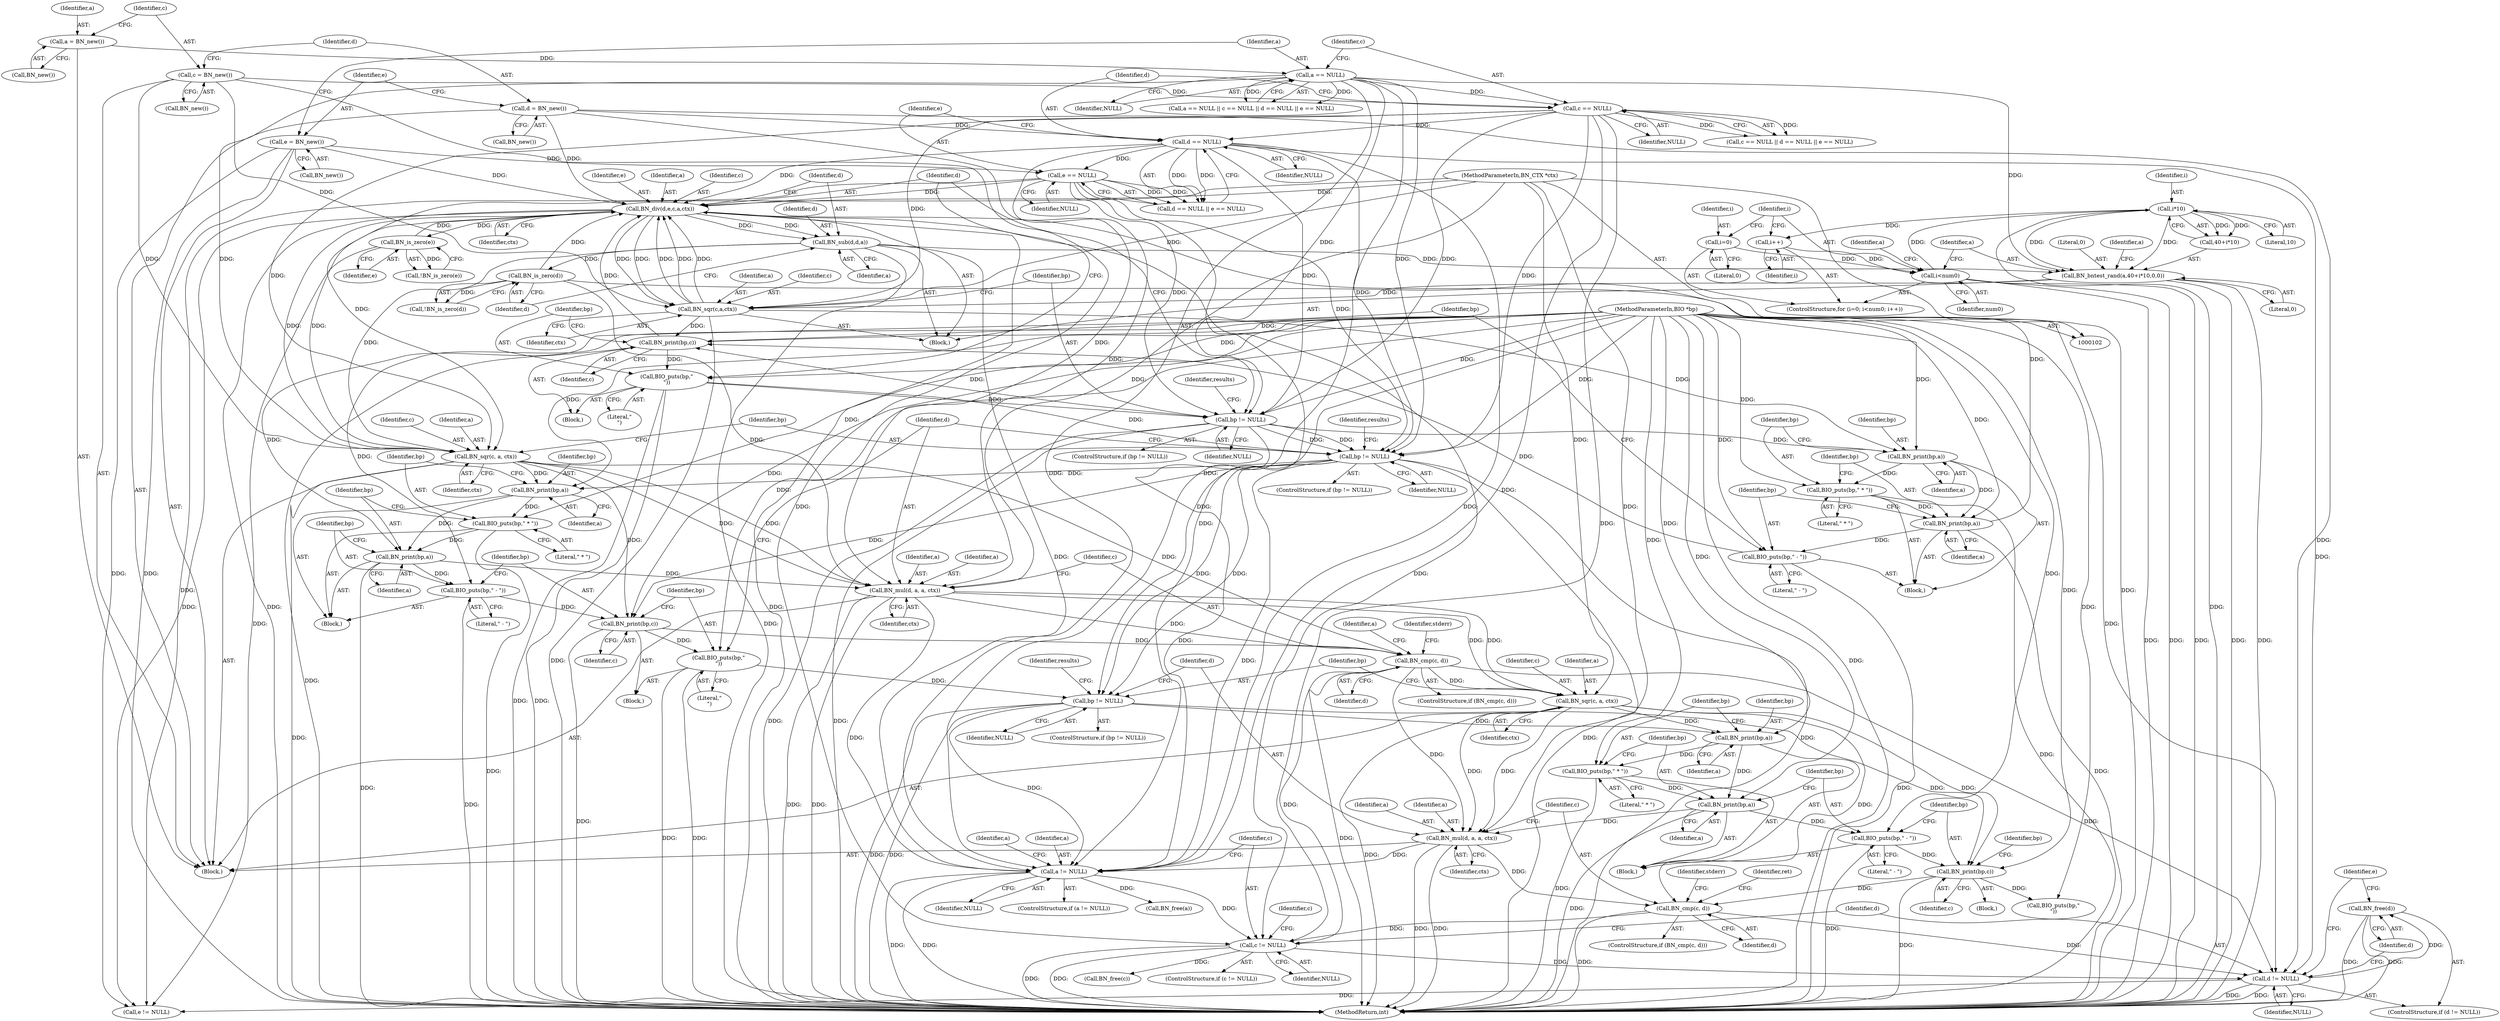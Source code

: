 digraph "0_openssl_a7a44ba55cb4f884c6bc9ceac90072dea38e66d0_3@API" {
"1000341" [label="(Call,BN_free(d))"];
"1000338" [label="(Call,d != NULL)"];
"1000313" [label="(Call,BN_cmp(c, d))"];
"1000301" [label="(Call,BN_print(bp,c))"];
"1000281" [label="(Call,bp != NULL)"];
"1000232" [label="(Call,bp != NULL)"];
"1000174" [label="(Call,bp != NULL)"];
"1000197" [label="(Call,BIO_puts(bp,\"\n\"))"];
"1000194" [label="(Call,BN_print(bp,c))"];
"1000191" [label="(Call,BIO_puts(bp,\" - \"))"];
"1000188" [label="(Call,BN_print(bp,a))"];
"1000185" [label="(Call,BIO_puts(bp,\" * \"))"];
"1000182" [label="(Call,BN_print(bp,a))"];
"1000103" [label="(MethodParameterIn,BIO *bp)"];
"1000169" [label="(Call,BN_sqr(c,a,ctx))"];
"1000133" [label="(Call,c == NULL)"];
"1000118" [label="(Call,c = BN_new())"];
"1000129" [label="(Call,a == NULL)"];
"1000115" [label="(Call,a = BN_new())"];
"1000200" [label="(Call,BN_div(d,e,c,a,ctx))"];
"1000213" [label="(Call,BN_is_zero(d))"];
"1000206" [label="(Call,BN_sub(d,d,a))"];
"1000121" [label="(Call,d = BN_new())"];
"1000137" [label="(Call,d == NULL)"];
"1000124" [label="(Call,e = BN_new())"];
"1000216" [label="(Call,BN_is_zero(e))"];
"1000140" [label="(Call,e == NULL)"];
"1000104" [label="(MethodParameterIn,BN_CTX *ctx)"];
"1000155" [label="(Call,BN_bntest_rand(a,40+i*10,0,0))"];
"1000159" [label="(Call,i*10)"];
"1000149" [label="(Call,i<num0)"];
"1000152" [label="(Call,i++)"];
"1000146" [label="(Call,i=0)"];
"1000255" [label="(Call,BIO_puts(bp,\"\n\"))"];
"1000252" [label="(Call,BN_print(bp,c))"];
"1000249" [label="(Call,BIO_puts(bp,\" - \"))"];
"1000246" [label="(Call,BN_print(bp,a))"];
"1000243" [label="(Call,BIO_puts(bp,\" * \"))"];
"1000240" [label="(Call,BN_print(bp,a))"];
"1000227" [label="(Call,BN_sqr(c, a, ctx))"];
"1000298" [label="(Call,BIO_puts(bp,\" - \"))"];
"1000295" [label="(Call,BN_print(bp,a))"];
"1000292" [label="(Call,BIO_puts(bp,\" * \"))"];
"1000289" [label="(Call,BN_print(bp,a))"];
"1000276" [label="(Call,BN_sqr(c, a, ctx))"];
"1000264" [label="(Call,BN_cmp(c, d))"];
"1000258" [label="(Call,BN_mul(d, a, a, ctx))"];
"1000307" [label="(Call,BN_mul(d, a, a, ctx))"];
"1000332" [label="(Call,c != NULL)"];
"1000326" [label="(Call,a != NULL)"];
"1000123" [label="(Call,BN_new())"];
"1000183" [label="(Identifier,bp)"];
"1000173" [label="(ControlStructure,if (bp != NULL))"];
"1000213" [label="(Call,BN_is_zero(d))"];
"1000169" [label="(Call,BN_sqr(c,a,ctx))"];
"1000137" [label="(Call,d == NULL)"];
"1000159" [label="(Call,i*10)"];
"1000141" [label="(Identifier,e)"];
"1000307" [label="(Call,BN_mul(d, a, a, ctx))"];
"1000296" [label="(Identifier,bp)"];
"1000191" [label="(Call,BIO_puts(bp,\" - \"))"];
"1000150" [label="(Identifier,i)"];
"1000156" [label="(Identifier,a)"];
"1000340" [label="(Identifier,NULL)"];
"1000302" [label="(Identifier,bp)"];
"1000140" [label="(Call,e == NULL)"];
"1000130" [label="(Identifier,a)"];
"1000162" [label="(Literal,0)"];
"1000311" [label="(Identifier,ctx)"];
"1000318" [label="(Identifier,stderr)"];
"1000206" [label="(Call,BN_sub(d,d,a))"];
"1000187" [label="(Literal,\" * \")"];
"1000345" [label="(Identifier,e)"];
"1000244" [label="(Identifier,bp)"];
"1000196" [label="(Identifier,c)"];
"1000230" [label="(Identifier,ctx)"];
"1000351" [label="(MethodReturn,int)"];
"1000185" [label="(Call,BIO_puts(bp,\" * \"))"];
"1000212" [label="(Call,!BN_is_zero(d))"];
"1000330" [label="(Identifier,a)"];
"1000304" [label="(Call,BIO_puts(bp,\"\n\"))"];
"1000157" [label="(Call,40+i*10)"];
"1000139" [label="(Identifier,NULL)"];
"1000147" [label="(Identifier,i)"];
"1000287" [label="(Identifier,results)"];
"1000334" [label="(Identifier,NULL)"];
"1000335" [label="(Call,BN_free(c))"];
"1000263" [label="(ControlStructure,if (BN_cmp(c, d)))"];
"1000129" [label="(Call,a == NULL)"];
"1000199" [label="(Literal,\"\n\")"];
"1000193" [label="(Literal,\" - \")"];
"1000207" [label="(Identifier,d)"];
"1000281" [label="(Call,bp != NULL)"];
"1000280" [label="(ControlStructure,if (bp != NULL))"];
"1000288" [label="(Block,)"];
"1000274" [label="(Identifier,a)"];
"1000131" [label="(Identifier,NULL)"];
"1000242" [label="(Identifier,a)"];
"1000117" [label="(Call,BN_new())"];
"1000276" [label="(Call,BN_sqr(c, a, ctx))"];
"1000298" [label="(Call,BIO_puts(bp,\" - \"))"];
"1000175" [label="(Identifier,bp)"];
"1000120" [label="(Call,BN_new())"];
"1000337" [label="(ControlStructure,if (d != NULL))"];
"1000194" [label="(Call,BN_print(bp,c))"];
"1000325" [label="(ControlStructure,if (a != NULL))"];
"1000171" [label="(Identifier,a)"];
"1000163" [label="(Literal,0)"];
"1000190" [label="(Identifier,a)"];
"1000231" [label="(ControlStructure,if (bp != NULL))"];
"1000181" [label="(Block,)"];
"1000322" [label="(Identifier,ret)"];
"1000134" [label="(Identifier,c)"];
"1000217" [label="(Identifier,e)"];
"1000128" [label="(Call,a == NULL || c == NULL || d == NULL || e == NULL)"];
"1000247" [label="(Identifier,bp)"];
"1000259" [label="(Identifier,d)"];
"1000126" [label="(Call,BN_new())"];
"1000339" [label="(Identifier,d)"];
"1000234" [label="(Identifier,NULL)"];
"1000342" [label="(Identifier,d)"];
"1000250" [label="(Identifier,bp)"];
"1000299" [label="(Identifier,bp)"];
"1000265" [label="(Identifier,c)"];
"1000192" [label="(Identifier,bp)"];
"1000202" [label="(Identifier,e)"];
"1000305" [label="(Identifier,bp)"];
"1000229" [label="(Identifier,a)"];
"1000225" [label="(Identifier,a)"];
"1000186" [label="(Identifier,bp)"];
"1000292" [label="(Call,BIO_puts(bp,\" * \"))"];
"1000119" [label="(Identifier,c)"];
"1000215" [label="(Call,!BN_is_zero(e))"];
"1000248" [label="(Identifier,a)"];
"1000314" [label="(Identifier,c)"];
"1000241" [label="(Identifier,bp)"];
"1000344" [label="(Call,e != NULL)"];
"1000295" [label="(Call,BN_print(bp,a))"];
"1000148" [label="(Literal,0)"];
"1000208" [label="(Identifier,d)"];
"1000232" [label="(Call,bp != NULL)"];
"1000138" [label="(Identifier,d)"];
"1000266" [label="(Identifier,d)"];
"1000261" [label="(Identifier,a)"];
"1000145" [label="(ControlStructure,for (i=0; i<num0; i++))"];
"1000243" [label="(Call,BIO_puts(bp,\" * \"))"];
"1000269" [label="(Identifier,stderr)"];
"1000233" [label="(Identifier,bp)"];
"1000103" [label="(MethodParameterIn,BIO *bp)"];
"1000309" [label="(Identifier,a)"];
"1000151" [label="(Identifier,num0)"];
"1000189" [label="(Identifier,bp)"];
"1000308" [label="(Identifier,d)"];
"1000118" [label="(Call,c = BN_new())"];
"1000201" [label="(Identifier,d)"];
"1000262" [label="(Identifier,ctx)"];
"1000336" [label="(Identifier,c)"];
"1000136" [label="(Call,d == NULL || e == NULL)"];
"1000257" [label="(Literal,\"\n\")"];
"1000132" [label="(Call,c == NULL || d == NULL || e == NULL)"];
"1000303" [label="(Identifier,c)"];
"1000333" [label="(Identifier,c)"];
"1000166" [label="(Identifier,a)"];
"1000135" [label="(Identifier,NULL)"];
"1000327" [label="(Identifier,a)"];
"1000240" [label="(Call,BN_print(bp,a))"];
"1000209" [label="(Identifier,a)"];
"1000154" [label="(Block,)"];
"1000177" [label="(Block,)"];
"1000122" [label="(Identifier,d)"];
"1000105" [label="(Block,)"];
"1000246" [label="(Call,BN_print(bp,a))"];
"1000133" [label="(Call,c == NULL)"];
"1000253" [label="(Identifier,bp)"];
"1000238" [label="(Identifier,results)"];
"1000170" [label="(Identifier,c)"];
"1000290" [label="(Identifier,bp)"];
"1000277" [label="(Identifier,c)"];
"1000264" [label="(Call,BN_cmp(c, d))"];
"1000180" [label="(Identifier,results)"];
"1000297" [label="(Identifier,a)"];
"1000146" [label="(Call,i=0)"];
"1000205" [label="(Identifier,ctx)"];
"1000116" [label="(Identifier,a)"];
"1000161" [label="(Literal,10)"];
"1000254" [label="(Identifier,c)"];
"1000204" [label="(Identifier,a)"];
"1000249" [label="(Call,BIO_puts(bp,\" - \"))"];
"1000235" [label="(Block,)"];
"1000289" [label="(Call,BN_print(bp,a))"];
"1000315" [label="(Identifier,d)"];
"1000284" [label="(Block,)"];
"1000310" [label="(Identifier,a)"];
"1000256" [label="(Identifier,bp)"];
"1000104" [label="(MethodParameterIn,BN_CTX *ctx)"];
"1000301" [label="(Call,BN_print(bp,c))"];
"1000203" [label="(Identifier,c)"];
"1000283" [label="(Identifier,NULL)"];
"1000172" [label="(Identifier,ctx)"];
"1000332" [label="(Call,c != NULL)"];
"1000155" [label="(Call,BN_bntest_rand(a,40+i*10,0,0))"];
"1000153" [label="(Identifier,i)"];
"1000251" [label="(Literal,\" - \")"];
"1000313" [label="(Call,BN_cmp(c, d))"];
"1000198" [label="(Identifier,bp)"];
"1000174" [label="(Call,bp != NULL)"];
"1000214" [label="(Identifier,d)"];
"1000326" [label="(Call,a != NULL)"];
"1000152" [label="(Call,i++)"];
"1000115" [label="(Call,a = BN_new())"];
"1000125" [label="(Identifier,e)"];
"1000255" [label="(Call,BIO_puts(bp,\"\n\"))"];
"1000121" [label="(Call,d = BN_new())"];
"1000195" [label="(Identifier,bp)"];
"1000160" [label="(Identifier,i)"];
"1000176" [label="(Identifier,NULL)"];
"1000239" [label="(Block,)"];
"1000279" [label="(Identifier,ctx)"];
"1000329" [label="(Call,BN_free(a))"];
"1000188" [label="(Call,BN_print(bp,a))"];
"1000200" [label="(Call,BN_div(d,e,c,a,ctx))"];
"1000278" [label="(Identifier,a)"];
"1000294" [label="(Literal,\" * \")"];
"1000328" [label="(Identifier,NULL)"];
"1000282" [label="(Identifier,bp)"];
"1000341" [label="(Call,BN_free(d))"];
"1000338" [label="(Call,d != NULL)"];
"1000228" [label="(Identifier,c)"];
"1000258" [label="(Call,BN_mul(d, a, a, ctx))"];
"1000149" [label="(Call,i<num0)"];
"1000331" [label="(ControlStructure,if (c != NULL))"];
"1000252" [label="(Call,BN_print(bp,c))"];
"1000293" [label="(Identifier,bp)"];
"1000291" [label="(Identifier,a)"];
"1000245" [label="(Literal,\" * \")"];
"1000142" [label="(Identifier,NULL)"];
"1000312" [label="(ControlStructure,if (BN_cmp(c, d)))"];
"1000300" [label="(Literal,\" - \")"];
"1000260" [label="(Identifier,a)"];
"1000197" [label="(Call,BIO_puts(bp,\"\n\"))"];
"1000182" [label="(Call,BN_print(bp,a))"];
"1000227" [label="(Call,BN_sqr(c, a, ctx))"];
"1000216" [label="(Call,BN_is_zero(e))"];
"1000124" [label="(Call,e = BN_new())"];
"1000184" [label="(Identifier,a)"];
"1000341" -> "1000337"  [label="AST: "];
"1000341" -> "1000342"  [label="CFG: "];
"1000342" -> "1000341"  [label="AST: "];
"1000345" -> "1000341"  [label="CFG: "];
"1000341" -> "1000351"  [label="DDG: "];
"1000341" -> "1000351"  [label="DDG: "];
"1000338" -> "1000341"  [label="DDG: "];
"1000338" -> "1000337"  [label="AST: "];
"1000338" -> "1000340"  [label="CFG: "];
"1000339" -> "1000338"  [label="AST: "];
"1000340" -> "1000338"  [label="AST: "];
"1000342" -> "1000338"  [label="CFG: "];
"1000345" -> "1000338"  [label="CFG: "];
"1000338" -> "1000351"  [label="DDG: "];
"1000338" -> "1000351"  [label="DDG: "];
"1000313" -> "1000338"  [label="DDG: "];
"1000213" -> "1000338"  [label="DDG: "];
"1000264" -> "1000338"  [label="DDG: "];
"1000121" -> "1000338"  [label="DDG: "];
"1000137" -> "1000338"  [label="DDG: "];
"1000332" -> "1000338"  [label="DDG: "];
"1000338" -> "1000344"  [label="DDG: "];
"1000313" -> "1000312"  [label="AST: "];
"1000313" -> "1000315"  [label="CFG: "];
"1000314" -> "1000313"  [label="AST: "];
"1000315" -> "1000313"  [label="AST: "];
"1000318" -> "1000313"  [label="CFG: "];
"1000322" -> "1000313"  [label="CFG: "];
"1000313" -> "1000351"  [label="DDG: "];
"1000301" -> "1000313"  [label="DDG: "];
"1000276" -> "1000313"  [label="DDG: "];
"1000307" -> "1000313"  [label="DDG: "];
"1000313" -> "1000332"  [label="DDG: "];
"1000301" -> "1000284"  [label="AST: "];
"1000301" -> "1000303"  [label="CFG: "];
"1000302" -> "1000301"  [label="AST: "];
"1000303" -> "1000301"  [label="AST: "];
"1000305" -> "1000301"  [label="CFG: "];
"1000301" -> "1000351"  [label="DDG: "];
"1000281" -> "1000301"  [label="DDG: "];
"1000298" -> "1000301"  [label="DDG: "];
"1000103" -> "1000301"  [label="DDG: "];
"1000276" -> "1000301"  [label="DDG: "];
"1000301" -> "1000304"  [label="DDG: "];
"1000281" -> "1000280"  [label="AST: "];
"1000281" -> "1000283"  [label="CFG: "];
"1000282" -> "1000281"  [label="AST: "];
"1000283" -> "1000281"  [label="AST: "];
"1000287" -> "1000281"  [label="CFG: "];
"1000308" -> "1000281"  [label="CFG: "];
"1000281" -> "1000351"  [label="DDG: "];
"1000281" -> "1000351"  [label="DDG: "];
"1000232" -> "1000281"  [label="DDG: "];
"1000232" -> "1000281"  [label="DDG: "];
"1000255" -> "1000281"  [label="DDG: "];
"1000103" -> "1000281"  [label="DDG: "];
"1000281" -> "1000289"  [label="DDG: "];
"1000281" -> "1000326"  [label="DDG: "];
"1000232" -> "1000231"  [label="AST: "];
"1000232" -> "1000234"  [label="CFG: "];
"1000233" -> "1000232"  [label="AST: "];
"1000234" -> "1000232"  [label="AST: "];
"1000238" -> "1000232"  [label="CFG: "];
"1000259" -> "1000232"  [label="CFG: "];
"1000232" -> "1000351"  [label="DDG: "];
"1000232" -> "1000351"  [label="DDG: "];
"1000174" -> "1000232"  [label="DDG: "];
"1000174" -> "1000232"  [label="DDG: "];
"1000197" -> "1000232"  [label="DDG: "];
"1000103" -> "1000232"  [label="DDG: "];
"1000140" -> "1000232"  [label="DDG: "];
"1000137" -> "1000232"  [label="DDG: "];
"1000133" -> "1000232"  [label="DDG: "];
"1000129" -> "1000232"  [label="DDG: "];
"1000232" -> "1000240"  [label="DDG: "];
"1000232" -> "1000252"  [label="DDG: "];
"1000232" -> "1000326"  [label="DDG: "];
"1000174" -> "1000173"  [label="AST: "];
"1000174" -> "1000176"  [label="CFG: "];
"1000175" -> "1000174"  [label="AST: "];
"1000176" -> "1000174"  [label="AST: "];
"1000180" -> "1000174"  [label="CFG: "];
"1000201" -> "1000174"  [label="CFG: "];
"1000174" -> "1000351"  [label="DDG: "];
"1000174" -> "1000351"  [label="DDG: "];
"1000197" -> "1000174"  [label="DDG: "];
"1000103" -> "1000174"  [label="DDG: "];
"1000140" -> "1000174"  [label="DDG: "];
"1000137" -> "1000174"  [label="DDG: "];
"1000133" -> "1000174"  [label="DDG: "];
"1000129" -> "1000174"  [label="DDG: "];
"1000174" -> "1000182"  [label="DDG: "];
"1000174" -> "1000194"  [label="DDG: "];
"1000174" -> "1000326"  [label="DDG: "];
"1000197" -> "1000177"  [label="AST: "];
"1000197" -> "1000199"  [label="CFG: "];
"1000198" -> "1000197"  [label="AST: "];
"1000199" -> "1000197"  [label="AST: "];
"1000201" -> "1000197"  [label="CFG: "];
"1000197" -> "1000351"  [label="DDG: "];
"1000197" -> "1000351"  [label="DDG: "];
"1000194" -> "1000197"  [label="DDG: "];
"1000103" -> "1000197"  [label="DDG: "];
"1000194" -> "1000177"  [label="AST: "];
"1000194" -> "1000196"  [label="CFG: "];
"1000195" -> "1000194"  [label="AST: "];
"1000196" -> "1000194"  [label="AST: "];
"1000198" -> "1000194"  [label="CFG: "];
"1000194" -> "1000351"  [label="DDG: "];
"1000191" -> "1000194"  [label="DDG: "];
"1000103" -> "1000194"  [label="DDG: "];
"1000169" -> "1000194"  [label="DDG: "];
"1000194" -> "1000200"  [label="DDG: "];
"1000191" -> "1000181"  [label="AST: "];
"1000191" -> "1000193"  [label="CFG: "];
"1000192" -> "1000191"  [label="AST: "];
"1000193" -> "1000191"  [label="AST: "];
"1000195" -> "1000191"  [label="CFG: "];
"1000191" -> "1000351"  [label="DDG: "];
"1000188" -> "1000191"  [label="DDG: "];
"1000103" -> "1000191"  [label="DDG: "];
"1000188" -> "1000181"  [label="AST: "];
"1000188" -> "1000190"  [label="CFG: "];
"1000189" -> "1000188"  [label="AST: "];
"1000190" -> "1000188"  [label="AST: "];
"1000192" -> "1000188"  [label="CFG: "];
"1000188" -> "1000351"  [label="DDG: "];
"1000185" -> "1000188"  [label="DDG: "];
"1000103" -> "1000188"  [label="DDG: "];
"1000182" -> "1000188"  [label="DDG: "];
"1000188" -> "1000200"  [label="DDG: "];
"1000185" -> "1000181"  [label="AST: "];
"1000185" -> "1000187"  [label="CFG: "];
"1000186" -> "1000185"  [label="AST: "];
"1000187" -> "1000185"  [label="AST: "];
"1000189" -> "1000185"  [label="CFG: "];
"1000185" -> "1000351"  [label="DDG: "];
"1000182" -> "1000185"  [label="DDG: "];
"1000103" -> "1000185"  [label="DDG: "];
"1000182" -> "1000181"  [label="AST: "];
"1000182" -> "1000184"  [label="CFG: "];
"1000183" -> "1000182"  [label="AST: "];
"1000184" -> "1000182"  [label="AST: "];
"1000186" -> "1000182"  [label="CFG: "];
"1000103" -> "1000182"  [label="DDG: "];
"1000169" -> "1000182"  [label="DDG: "];
"1000103" -> "1000102"  [label="AST: "];
"1000103" -> "1000351"  [label="DDG: "];
"1000103" -> "1000240"  [label="DDG: "];
"1000103" -> "1000243"  [label="DDG: "];
"1000103" -> "1000246"  [label="DDG: "];
"1000103" -> "1000249"  [label="DDG: "];
"1000103" -> "1000252"  [label="DDG: "];
"1000103" -> "1000255"  [label="DDG: "];
"1000103" -> "1000289"  [label="DDG: "];
"1000103" -> "1000292"  [label="DDG: "];
"1000103" -> "1000295"  [label="DDG: "];
"1000103" -> "1000298"  [label="DDG: "];
"1000103" -> "1000304"  [label="DDG: "];
"1000169" -> "1000154"  [label="AST: "];
"1000169" -> "1000172"  [label="CFG: "];
"1000170" -> "1000169"  [label="AST: "];
"1000171" -> "1000169"  [label="AST: "];
"1000172" -> "1000169"  [label="AST: "];
"1000175" -> "1000169"  [label="CFG: "];
"1000169" -> "1000351"  [label="DDG: "];
"1000133" -> "1000169"  [label="DDG: "];
"1000200" -> "1000169"  [label="DDG: "];
"1000200" -> "1000169"  [label="DDG: "];
"1000118" -> "1000169"  [label="DDG: "];
"1000155" -> "1000169"  [label="DDG: "];
"1000104" -> "1000169"  [label="DDG: "];
"1000169" -> "1000200"  [label="DDG: "];
"1000169" -> "1000200"  [label="DDG: "];
"1000169" -> "1000200"  [label="DDG: "];
"1000133" -> "1000132"  [label="AST: "];
"1000133" -> "1000135"  [label="CFG: "];
"1000134" -> "1000133"  [label="AST: "];
"1000135" -> "1000133"  [label="AST: "];
"1000138" -> "1000133"  [label="CFG: "];
"1000132" -> "1000133"  [label="CFG: "];
"1000133" -> "1000132"  [label="DDG: "];
"1000133" -> "1000132"  [label="DDG: "];
"1000118" -> "1000133"  [label="DDG: "];
"1000129" -> "1000133"  [label="DDG: "];
"1000133" -> "1000137"  [label="DDG: "];
"1000133" -> "1000227"  [label="DDG: "];
"1000133" -> "1000326"  [label="DDG: "];
"1000133" -> "1000332"  [label="DDG: "];
"1000118" -> "1000105"  [label="AST: "];
"1000118" -> "1000120"  [label="CFG: "];
"1000119" -> "1000118"  [label="AST: "];
"1000120" -> "1000118"  [label="AST: "];
"1000122" -> "1000118"  [label="CFG: "];
"1000118" -> "1000227"  [label="DDG: "];
"1000118" -> "1000332"  [label="DDG: "];
"1000129" -> "1000128"  [label="AST: "];
"1000129" -> "1000131"  [label="CFG: "];
"1000130" -> "1000129"  [label="AST: "];
"1000131" -> "1000129"  [label="AST: "];
"1000134" -> "1000129"  [label="CFG: "];
"1000128" -> "1000129"  [label="CFG: "];
"1000129" -> "1000128"  [label="DDG: "];
"1000129" -> "1000128"  [label="DDG: "];
"1000115" -> "1000129"  [label="DDG: "];
"1000129" -> "1000155"  [label="DDG: "];
"1000129" -> "1000227"  [label="DDG: "];
"1000129" -> "1000326"  [label="DDG: "];
"1000129" -> "1000326"  [label="DDG: "];
"1000115" -> "1000105"  [label="AST: "];
"1000115" -> "1000117"  [label="CFG: "];
"1000116" -> "1000115"  [label="AST: "];
"1000117" -> "1000115"  [label="AST: "];
"1000119" -> "1000115"  [label="CFG: "];
"1000200" -> "1000154"  [label="AST: "];
"1000200" -> "1000205"  [label="CFG: "];
"1000201" -> "1000200"  [label="AST: "];
"1000202" -> "1000200"  [label="AST: "];
"1000203" -> "1000200"  [label="AST: "];
"1000204" -> "1000200"  [label="AST: "];
"1000205" -> "1000200"  [label="AST: "];
"1000207" -> "1000200"  [label="CFG: "];
"1000200" -> "1000351"  [label="DDG: "];
"1000200" -> "1000351"  [label="DDG: "];
"1000213" -> "1000200"  [label="DDG: "];
"1000121" -> "1000200"  [label="DDG: "];
"1000137" -> "1000200"  [label="DDG: "];
"1000124" -> "1000200"  [label="DDG: "];
"1000216" -> "1000200"  [label="DDG: "];
"1000140" -> "1000200"  [label="DDG: "];
"1000104" -> "1000200"  [label="DDG: "];
"1000200" -> "1000206"  [label="DDG: "];
"1000200" -> "1000206"  [label="DDG: "];
"1000200" -> "1000216"  [label="DDG: "];
"1000200" -> "1000227"  [label="DDG: "];
"1000200" -> "1000227"  [label="DDG: "];
"1000200" -> "1000332"  [label="DDG: "];
"1000200" -> "1000344"  [label="DDG: "];
"1000213" -> "1000212"  [label="AST: "];
"1000213" -> "1000214"  [label="CFG: "];
"1000214" -> "1000213"  [label="AST: "];
"1000212" -> "1000213"  [label="CFG: "];
"1000213" -> "1000212"  [label="DDG: "];
"1000206" -> "1000213"  [label="DDG: "];
"1000213" -> "1000258"  [label="DDG: "];
"1000206" -> "1000154"  [label="AST: "];
"1000206" -> "1000209"  [label="CFG: "];
"1000207" -> "1000206"  [label="AST: "];
"1000208" -> "1000206"  [label="AST: "];
"1000209" -> "1000206"  [label="AST: "];
"1000214" -> "1000206"  [label="CFG: "];
"1000206" -> "1000351"  [label="DDG: "];
"1000206" -> "1000155"  [label="DDG: "];
"1000206" -> "1000227"  [label="DDG: "];
"1000206" -> "1000326"  [label="DDG: "];
"1000121" -> "1000105"  [label="AST: "];
"1000121" -> "1000123"  [label="CFG: "];
"1000122" -> "1000121"  [label="AST: "];
"1000123" -> "1000121"  [label="AST: "];
"1000125" -> "1000121"  [label="CFG: "];
"1000121" -> "1000137"  [label="DDG: "];
"1000121" -> "1000258"  [label="DDG: "];
"1000137" -> "1000136"  [label="AST: "];
"1000137" -> "1000139"  [label="CFG: "];
"1000138" -> "1000137"  [label="AST: "];
"1000139" -> "1000137"  [label="AST: "];
"1000141" -> "1000137"  [label="CFG: "];
"1000136" -> "1000137"  [label="CFG: "];
"1000137" -> "1000136"  [label="DDG: "];
"1000137" -> "1000136"  [label="DDG: "];
"1000137" -> "1000140"  [label="DDG: "];
"1000137" -> "1000258"  [label="DDG: "];
"1000137" -> "1000326"  [label="DDG: "];
"1000124" -> "1000105"  [label="AST: "];
"1000124" -> "1000126"  [label="CFG: "];
"1000125" -> "1000124"  [label="AST: "];
"1000126" -> "1000124"  [label="AST: "];
"1000130" -> "1000124"  [label="CFG: "];
"1000124" -> "1000351"  [label="DDG: "];
"1000124" -> "1000140"  [label="DDG: "];
"1000124" -> "1000344"  [label="DDG: "];
"1000216" -> "1000215"  [label="AST: "];
"1000216" -> "1000217"  [label="CFG: "];
"1000217" -> "1000216"  [label="AST: "];
"1000215" -> "1000216"  [label="CFG: "];
"1000216" -> "1000215"  [label="DDG: "];
"1000216" -> "1000344"  [label="DDG: "];
"1000140" -> "1000136"  [label="AST: "];
"1000140" -> "1000142"  [label="CFG: "];
"1000141" -> "1000140"  [label="AST: "];
"1000142" -> "1000140"  [label="AST: "];
"1000136" -> "1000140"  [label="CFG: "];
"1000140" -> "1000136"  [label="DDG: "];
"1000140" -> "1000136"  [label="DDG: "];
"1000140" -> "1000326"  [label="DDG: "];
"1000140" -> "1000344"  [label="DDG: "];
"1000104" -> "1000102"  [label="AST: "];
"1000104" -> "1000351"  [label="DDG: "];
"1000104" -> "1000227"  [label="DDG: "];
"1000104" -> "1000258"  [label="DDG: "];
"1000104" -> "1000276"  [label="DDG: "];
"1000104" -> "1000307"  [label="DDG: "];
"1000155" -> "1000154"  [label="AST: "];
"1000155" -> "1000163"  [label="CFG: "];
"1000156" -> "1000155"  [label="AST: "];
"1000157" -> "1000155"  [label="AST: "];
"1000162" -> "1000155"  [label="AST: "];
"1000163" -> "1000155"  [label="AST: "];
"1000166" -> "1000155"  [label="CFG: "];
"1000155" -> "1000351"  [label="DDG: "];
"1000155" -> "1000351"  [label="DDG: "];
"1000159" -> "1000155"  [label="DDG: "];
"1000159" -> "1000155"  [label="DDG: "];
"1000159" -> "1000157"  [label="AST: "];
"1000159" -> "1000161"  [label="CFG: "];
"1000160" -> "1000159"  [label="AST: "];
"1000161" -> "1000159"  [label="AST: "];
"1000157" -> "1000159"  [label="CFG: "];
"1000159" -> "1000351"  [label="DDG: "];
"1000159" -> "1000152"  [label="DDG: "];
"1000159" -> "1000157"  [label="DDG: "];
"1000159" -> "1000157"  [label="DDG: "];
"1000149" -> "1000159"  [label="DDG: "];
"1000149" -> "1000145"  [label="AST: "];
"1000149" -> "1000151"  [label="CFG: "];
"1000150" -> "1000149"  [label="AST: "];
"1000151" -> "1000149"  [label="AST: "];
"1000156" -> "1000149"  [label="CFG: "];
"1000225" -> "1000149"  [label="CFG: "];
"1000149" -> "1000351"  [label="DDG: "];
"1000149" -> "1000351"  [label="DDG: "];
"1000149" -> "1000351"  [label="DDG: "];
"1000152" -> "1000149"  [label="DDG: "];
"1000146" -> "1000149"  [label="DDG: "];
"1000152" -> "1000145"  [label="AST: "];
"1000152" -> "1000153"  [label="CFG: "];
"1000153" -> "1000152"  [label="AST: "];
"1000150" -> "1000152"  [label="CFG: "];
"1000146" -> "1000145"  [label="AST: "];
"1000146" -> "1000148"  [label="CFG: "];
"1000147" -> "1000146"  [label="AST: "];
"1000148" -> "1000146"  [label="AST: "];
"1000150" -> "1000146"  [label="CFG: "];
"1000255" -> "1000235"  [label="AST: "];
"1000255" -> "1000257"  [label="CFG: "];
"1000256" -> "1000255"  [label="AST: "];
"1000257" -> "1000255"  [label="AST: "];
"1000259" -> "1000255"  [label="CFG: "];
"1000255" -> "1000351"  [label="DDG: "];
"1000255" -> "1000351"  [label="DDG: "];
"1000252" -> "1000255"  [label="DDG: "];
"1000252" -> "1000235"  [label="AST: "];
"1000252" -> "1000254"  [label="CFG: "];
"1000253" -> "1000252"  [label="AST: "];
"1000254" -> "1000252"  [label="AST: "];
"1000256" -> "1000252"  [label="CFG: "];
"1000252" -> "1000351"  [label="DDG: "];
"1000249" -> "1000252"  [label="DDG: "];
"1000227" -> "1000252"  [label="DDG: "];
"1000252" -> "1000264"  [label="DDG: "];
"1000249" -> "1000239"  [label="AST: "];
"1000249" -> "1000251"  [label="CFG: "];
"1000250" -> "1000249"  [label="AST: "];
"1000251" -> "1000249"  [label="AST: "];
"1000253" -> "1000249"  [label="CFG: "];
"1000249" -> "1000351"  [label="DDG: "];
"1000246" -> "1000249"  [label="DDG: "];
"1000246" -> "1000239"  [label="AST: "];
"1000246" -> "1000248"  [label="CFG: "];
"1000247" -> "1000246"  [label="AST: "];
"1000248" -> "1000246"  [label="AST: "];
"1000250" -> "1000246"  [label="CFG: "];
"1000246" -> "1000351"  [label="DDG: "];
"1000243" -> "1000246"  [label="DDG: "];
"1000240" -> "1000246"  [label="DDG: "];
"1000246" -> "1000258"  [label="DDG: "];
"1000243" -> "1000239"  [label="AST: "];
"1000243" -> "1000245"  [label="CFG: "];
"1000244" -> "1000243"  [label="AST: "];
"1000245" -> "1000243"  [label="AST: "];
"1000247" -> "1000243"  [label="CFG: "];
"1000243" -> "1000351"  [label="DDG: "];
"1000240" -> "1000243"  [label="DDG: "];
"1000240" -> "1000239"  [label="AST: "];
"1000240" -> "1000242"  [label="CFG: "];
"1000241" -> "1000240"  [label="AST: "];
"1000242" -> "1000240"  [label="AST: "];
"1000244" -> "1000240"  [label="CFG: "];
"1000227" -> "1000240"  [label="DDG: "];
"1000227" -> "1000105"  [label="AST: "];
"1000227" -> "1000230"  [label="CFG: "];
"1000228" -> "1000227"  [label="AST: "];
"1000229" -> "1000227"  [label="AST: "];
"1000230" -> "1000227"  [label="AST: "];
"1000233" -> "1000227"  [label="CFG: "];
"1000227" -> "1000351"  [label="DDG: "];
"1000227" -> "1000258"  [label="DDG: "];
"1000227" -> "1000258"  [label="DDG: "];
"1000227" -> "1000264"  [label="DDG: "];
"1000298" -> "1000288"  [label="AST: "];
"1000298" -> "1000300"  [label="CFG: "];
"1000299" -> "1000298"  [label="AST: "];
"1000300" -> "1000298"  [label="AST: "];
"1000302" -> "1000298"  [label="CFG: "];
"1000298" -> "1000351"  [label="DDG: "];
"1000295" -> "1000298"  [label="DDG: "];
"1000295" -> "1000288"  [label="AST: "];
"1000295" -> "1000297"  [label="CFG: "];
"1000296" -> "1000295"  [label="AST: "];
"1000297" -> "1000295"  [label="AST: "];
"1000299" -> "1000295"  [label="CFG: "];
"1000295" -> "1000351"  [label="DDG: "];
"1000292" -> "1000295"  [label="DDG: "];
"1000289" -> "1000295"  [label="DDG: "];
"1000295" -> "1000307"  [label="DDG: "];
"1000292" -> "1000288"  [label="AST: "];
"1000292" -> "1000294"  [label="CFG: "];
"1000293" -> "1000292"  [label="AST: "];
"1000294" -> "1000292"  [label="AST: "];
"1000296" -> "1000292"  [label="CFG: "];
"1000292" -> "1000351"  [label="DDG: "];
"1000289" -> "1000292"  [label="DDG: "];
"1000289" -> "1000288"  [label="AST: "];
"1000289" -> "1000291"  [label="CFG: "];
"1000290" -> "1000289"  [label="AST: "];
"1000291" -> "1000289"  [label="AST: "];
"1000293" -> "1000289"  [label="CFG: "];
"1000276" -> "1000289"  [label="DDG: "];
"1000276" -> "1000105"  [label="AST: "];
"1000276" -> "1000279"  [label="CFG: "];
"1000277" -> "1000276"  [label="AST: "];
"1000278" -> "1000276"  [label="AST: "];
"1000279" -> "1000276"  [label="AST: "];
"1000282" -> "1000276"  [label="CFG: "];
"1000276" -> "1000351"  [label="DDG: "];
"1000264" -> "1000276"  [label="DDG: "];
"1000258" -> "1000276"  [label="DDG: "];
"1000258" -> "1000276"  [label="DDG: "];
"1000276" -> "1000307"  [label="DDG: "];
"1000276" -> "1000307"  [label="DDG: "];
"1000264" -> "1000263"  [label="AST: "];
"1000264" -> "1000266"  [label="CFG: "];
"1000265" -> "1000264"  [label="AST: "];
"1000266" -> "1000264"  [label="AST: "];
"1000269" -> "1000264"  [label="CFG: "];
"1000274" -> "1000264"  [label="CFG: "];
"1000264" -> "1000351"  [label="DDG: "];
"1000258" -> "1000264"  [label="DDG: "];
"1000264" -> "1000307"  [label="DDG: "];
"1000264" -> "1000332"  [label="DDG: "];
"1000258" -> "1000105"  [label="AST: "];
"1000258" -> "1000262"  [label="CFG: "];
"1000259" -> "1000258"  [label="AST: "];
"1000260" -> "1000258"  [label="AST: "];
"1000261" -> "1000258"  [label="AST: "];
"1000262" -> "1000258"  [label="AST: "];
"1000265" -> "1000258"  [label="CFG: "];
"1000258" -> "1000351"  [label="DDG: "];
"1000258" -> "1000351"  [label="DDG: "];
"1000258" -> "1000326"  [label="DDG: "];
"1000307" -> "1000105"  [label="AST: "];
"1000307" -> "1000311"  [label="CFG: "];
"1000308" -> "1000307"  [label="AST: "];
"1000309" -> "1000307"  [label="AST: "];
"1000310" -> "1000307"  [label="AST: "];
"1000311" -> "1000307"  [label="AST: "];
"1000314" -> "1000307"  [label="CFG: "];
"1000307" -> "1000351"  [label="DDG: "];
"1000307" -> "1000351"  [label="DDG: "];
"1000307" -> "1000326"  [label="DDG: "];
"1000332" -> "1000331"  [label="AST: "];
"1000332" -> "1000334"  [label="CFG: "];
"1000333" -> "1000332"  [label="AST: "];
"1000334" -> "1000332"  [label="AST: "];
"1000336" -> "1000332"  [label="CFG: "];
"1000339" -> "1000332"  [label="CFG: "];
"1000332" -> "1000351"  [label="DDG: "];
"1000332" -> "1000351"  [label="DDG: "];
"1000326" -> "1000332"  [label="DDG: "];
"1000332" -> "1000335"  [label="DDG: "];
"1000326" -> "1000325"  [label="AST: "];
"1000326" -> "1000328"  [label="CFG: "];
"1000327" -> "1000326"  [label="AST: "];
"1000328" -> "1000326"  [label="AST: "];
"1000330" -> "1000326"  [label="CFG: "];
"1000333" -> "1000326"  [label="CFG: "];
"1000326" -> "1000351"  [label="DDG: "];
"1000326" -> "1000351"  [label="DDG: "];
"1000326" -> "1000329"  [label="DDG: "];
}
